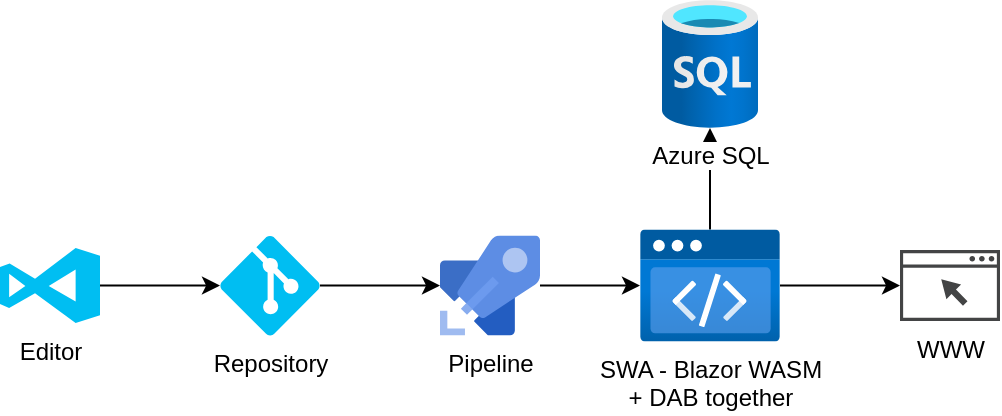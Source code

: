 <mxfile version="24.2.3" type="device">
  <diagram name="Page-1" id="JW4wQgGCv-FUl63rrOrH">
    <mxGraphModel dx="2859" dy="2206" grid="1" gridSize="10" guides="1" tooltips="1" connect="1" arrows="1" fold="1" page="1" pageScale="1" pageWidth="850" pageHeight="1100" math="0" shadow="0">
      <root>
        <mxCell id="0" />
        <mxCell id="1" parent="0" />
        <mxCell id="f9g9lOPVKrhHtXXRZV_R-24" style="edgeStyle=orthogonalEdgeStyle;rounded=0;orthogonalLoop=1;jettySize=auto;html=1;" parent="1" source="BXBd8-tKlisG6qyAHsOw-7" target="f9g9lOPVKrhHtXXRZV_R-11" edge="1">
          <mxGeometry relative="1" as="geometry" />
        </mxCell>
        <mxCell id="osyoQA1SdhFgGcTqCfIO-2" style="edgeStyle=orthogonalEdgeStyle;rounded=0;orthogonalLoop=1;jettySize=auto;html=1;" edge="1" parent="1" source="BXBd8-tKlisG6qyAHsOw-7" target="osyoQA1SdhFgGcTqCfIO-1">
          <mxGeometry relative="1" as="geometry" />
        </mxCell>
        <mxCell id="BXBd8-tKlisG6qyAHsOw-7" value="SWA - Blazor WASM&lt;br&gt;+ DAB together" style="image;aspect=fixed;html=1;points=[];align=center;fontSize=12;image=img/lib/azure2/preview/Static_Apps.svg;" parent="1" vertex="1">
          <mxGeometry x="10" y="50.75" width="70" height="56.0" as="geometry" />
        </mxCell>
        <mxCell id="f9g9lOPVKrhHtXXRZV_R-21" value="" style="edgeStyle=orthogonalEdgeStyle;rounded=0;orthogonalLoop=1;jettySize=auto;html=1;" parent="1" source="f9g9lOPVKrhHtXXRZV_R-4" target="f9g9lOPVKrhHtXXRZV_R-5" edge="1">
          <mxGeometry relative="1" as="geometry" />
        </mxCell>
        <mxCell id="f9g9lOPVKrhHtXXRZV_R-4" value="Editor" style="verticalLabelPosition=bottom;html=1;verticalAlign=top;align=center;strokeColor=none;fillColor=#00BEF2;shape=mxgraph.azure.visual_studio_online;" parent="1" vertex="1">
          <mxGeometry x="-310" y="60" width="50" height="37.5" as="geometry" />
        </mxCell>
        <mxCell id="f9g9lOPVKrhHtXXRZV_R-22" value="" style="edgeStyle=orthogonalEdgeStyle;rounded=0;orthogonalLoop=1;jettySize=auto;html=1;" parent="1" source="f9g9lOPVKrhHtXXRZV_R-5" target="f9g9lOPVKrhHtXXRZV_R-7" edge="1">
          <mxGeometry relative="1" as="geometry" />
        </mxCell>
        <mxCell id="f9g9lOPVKrhHtXXRZV_R-5" value="Repository" style="verticalLabelPosition=bottom;html=1;verticalAlign=top;align=center;strokeColor=none;fillColor=#00BEF2;shape=mxgraph.azure.git_repository;" parent="1" vertex="1">
          <mxGeometry x="-200" y="53.75" width="50" height="50" as="geometry" />
        </mxCell>
        <mxCell id="f9g9lOPVKrhHtXXRZV_R-23" value="" style="edgeStyle=orthogonalEdgeStyle;rounded=0;orthogonalLoop=1;jettySize=auto;html=1;" parent="1" source="f9g9lOPVKrhHtXXRZV_R-7" target="BXBd8-tKlisG6qyAHsOw-7" edge="1">
          <mxGeometry relative="1" as="geometry" />
        </mxCell>
        <mxCell id="f9g9lOPVKrhHtXXRZV_R-7" value="Pipeline" style="image;sketch=0;aspect=fixed;html=1;points=[];align=center;fontSize=12;image=img/lib/mscae/Azure_Pipelines.svg;" parent="1" vertex="1">
          <mxGeometry x="-90" y="53.75" width="50" height="50" as="geometry" />
        </mxCell>
        <mxCell id="f9g9lOPVKrhHtXXRZV_R-11" value="WWW" style="sketch=0;pointerEvents=1;shadow=0;dashed=0;html=1;strokeColor=none;fillColor=#434445;aspect=fixed;labelPosition=center;verticalLabelPosition=bottom;verticalAlign=top;align=center;outlineConnect=0;shape=mxgraph.vvd.web_browser;" parent="1" vertex="1">
          <mxGeometry x="140" y="61" width="50" height="35.5" as="geometry" />
        </mxCell>
        <mxCell id="osyoQA1SdhFgGcTqCfIO-1" value="Azure SQL" style="image;aspect=fixed;html=1;points=[];align=center;fontSize=12;image=img/lib/azure2/databases/SQL_Database.svg;" vertex="1" parent="1">
          <mxGeometry x="21" y="-64" width="48" height="64" as="geometry" />
        </mxCell>
      </root>
    </mxGraphModel>
  </diagram>
</mxfile>
